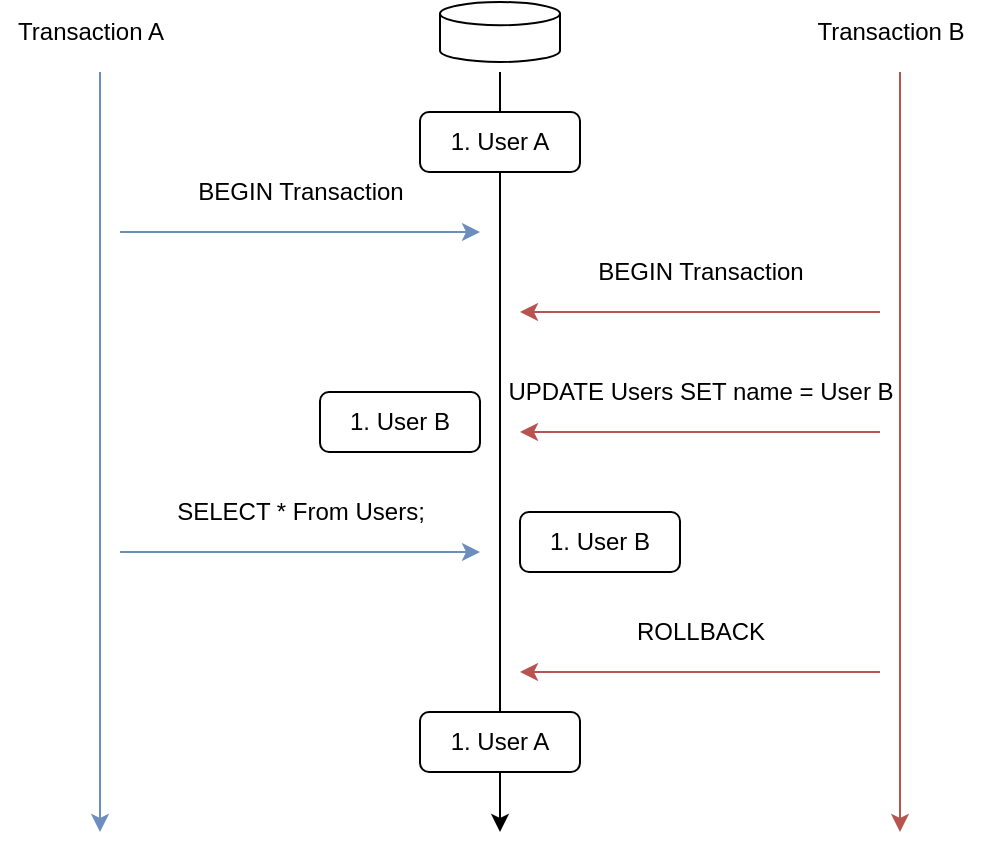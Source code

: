 <mxfile>
    <diagram id="3Pf2HogiruGGhZbKJb14" name="Page-1">
        <mxGraphModel dx="389" dy="567" grid="1" gridSize="10" guides="1" tooltips="1" connect="1" arrows="1" fold="1" page="1" pageScale="1" pageWidth="827" pageHeight="1169" math="0" shadow="0">
            <root>
                <mxCell id="0"/>
                <mxCell id="1" parent="0"/>
                <mxCell id="2" value="" style="endArrow=classic;html=1;fillColor=#dae8fc;strokeColor=#6c8ebf;" edge="1" parent="1">
                    <mxGeometry width="50" height="50" relative="1" as="geometry">
                        <mxPoint x="80" y="80" as="sourcePoint"/>
                        <mxPoint x="80" y="460" as="targetPoint"/>
                    </mxGeometry>
                </mxCell>
                <mxCell id="3" value="" style="endArrow=classic;html=1;fillColor=#f8cecc;strokeColor=#b85450;" edge="1" parent="1">
                    <mxGeometry width="50" height="50" relative="1" as="geometry">
                        <mxPoint x="480" y="80" as="sourcePoint"/>
                        <mxPoint x="480" y="460" as="targetPoint"/>
                    </mxGeometry>
                </mxCell>
                <mxCell id="4" value="Transaction A" style="text;html=1;align=center;verticalAlign=middle;resizable=0;points=[];autosize=1;" vertex="1" parent="1">
                    <mxGeometry x="30" y="50" width="90" height="20" as="geometry"/>
                </mxCell>
                <mxCell id="5" value="Transaction B" style="text;html=1;align=center;verticalAlign=middle;resizable=0;points=[];autosize=1;" vertex="1" parent="1">
                    <mxGeometry x="430" y="50" width="90" height="20" as="geometry"/>
                </mxCell>
                <mxCell id="7" value="" style="endArrow=classic;html=1;" edge="1" parent="1">
                    <mxGeometry width="50" height="50" relative="1" as="geometry">
                        <mxPoint x="280" y="80" as="sourcePoint"/>
                        <mxPoint x="280" y="460" as="targetPoint"/>
                    </mxGeometry>
                </mxCell>
                <mxCell id="8" value="" style="shape=cylinder3;whiteSpace=wrap;html=1;boundedLbl=1;backgroundOutline=1;size=5.804;" vertex="1" parent="1">
                    <mxGeometry x="250" y="45" width="60" height="30" as="geometry"/>
                </mxCell>
                <mxCell id="6" value="1. User A" style="rounded=1;whiteSpace=wrap;html=1;" vertex="1" parent="1">
                    <mxGeometry x="240" y="100" width="80" height="30" as="geometry"/>
                </mxCell>
                <mxCell id="10" value="" style="endArrow=classic;html=1;fillColor=#dae8fc;strokeColor=#6c8ebf;" edge="1" parent="1">
                    <mxGeometry width="50" height="50" relative="1" as="geometry">
                        <mxPoint x="90" y="160" as="sourcePoint"/>
                        <mxPoint x="270" y="160" as="targetPoint"/>
                    </mxGeometry>
                </mxCell>
                <mxCell id="11" value="BEGIN Transaction" style="text;html=1;align=center;verticalAlign=middle;resizable=0;points=[];autosize=1;" vertex="1" parent="1">
                    <mxGeometry x="120" y="130" width="120" height="20" as="geometry"/>
                </mxCell>
                <mxCell id="13" value="SELECT * From Users;" style="text;html=1;align=center;verticalAlign=middle;resizable=0;points=[];autosize=1;" vertex="1" parent="1">
                    <mxGeometry x="110" y="290" width="140" height="20" as="geometry"/>
                </mxCell>
                <mxCell id="14" value="" style="endArrow=classic;html=1;fillColor=#dae8fc;strokeColor=#6c8ebf;" edge="1" parent="1">
                    <mxGeometry width="50" height="50" relative="1" as="geometry">
                        <mxPoint x="90" y="320" as="sourcePoint"/>
                        <mxPoint x="270" y="320" as="targetPoint"/>
                    </mxGeometry>
                </mxCell>
                <mxCell id="15" value="1. User A" style="rounded=1;whiteSpace=wrap;html=1;" vertex="1" parent="1">
                    <mxGeometry x="240" y="400" width="80" height="30" as="geometry"/>
                </mxCell>
                <mxCell id="16" value="" style="endArrow=classic;html=1;fillColor=#f8cecc;strokeColor=#b85450;" edge="1" parent="1">
                    <mxGeometry width="50" height="50" relative="1" as="geometry">
                        <mxPoint x="470" y="200" as="sourcePoint"/>
                        <mxPoint x="290" y="200" as="targetPoint"/>
                    </mxGeometry>
                </mxCell>
                <mxCell id="17" value="BEGIN Transaction" style="text;html=1;align=center;verticalAlign=middle;resizable=0;points=[];autosize=1;" vertex="1" parent="1">
                    <mxGeometry x="320" y="170" width="120" height="20" as="geometry"/>
                </mxCell>
                <mxCell id="18" value="" style="endArrow=classic;html=1;fillColor=#f8cecc;strokeColor=#b85450;" edge="1" parent="1">
                    <mxGeometry width="50" height="50" relative="1" as="geometry">
                        <mxPoint x="470" y="260" as="sourcePoint"/>
                        <mxPoint x="290" y="260" as="targetPoint"/>
                    </mxGeometry>
                </mxCell>
                <mxCell id="19" value="UPDATE Users SET name = User B" style="text;html=1;align=center;verticalAlign=middle;resizable=0;points=[];autosize=1;" vertex="1" parent="1">
                    <mxGeometry x="275" y="230" width="210" height="20" as="geometry"/>
                </mxCell>
                <mxCell id="20" value="1. User B" style="rounded=1;whiteSpace=wrap;html=1;" vertex="1" parent="1">
                    <mxGeometry x="190" y="240" width="80" height="30" as="geometry"/>
                </mxCell>
                <mxCell id="21" value="1. User B" style="rounded=1;whiteSpace=wrap;html=1;" vertex="1" parent="1">
                    <mxGeometry x="290" y="300" width="80" height="30" as="geometry"/>
                </mxCell>
                <mxCell id="22" value="" style="endArrow=classic;html=1;fillColor=#f8cecc;strokeColor=#b85450;" edge="1" parent="1">
                    <mxGeometry width="50" height="50" relative="1" as="geometry">
                        <mxPoint x="470" y="380" as="sourcePoint"/>
                        <mxPoint x="290" y="380" as="targetPoint"/>
                    </mxGeometry>
                </mxCell>
                <mxCell id="23" value="ROLLBACK" style="text;html=1;align=center;verticalAlign=middle;resizable=0;points=[];autosize=1;" vertex="1" parent="1">
                    <mxGeometry x="340" y="350" width="80" height="20" as="geometry"/>
                </mxCell>
            </root>
        </mxGraphModel>
    </diagram>
</mxfile>